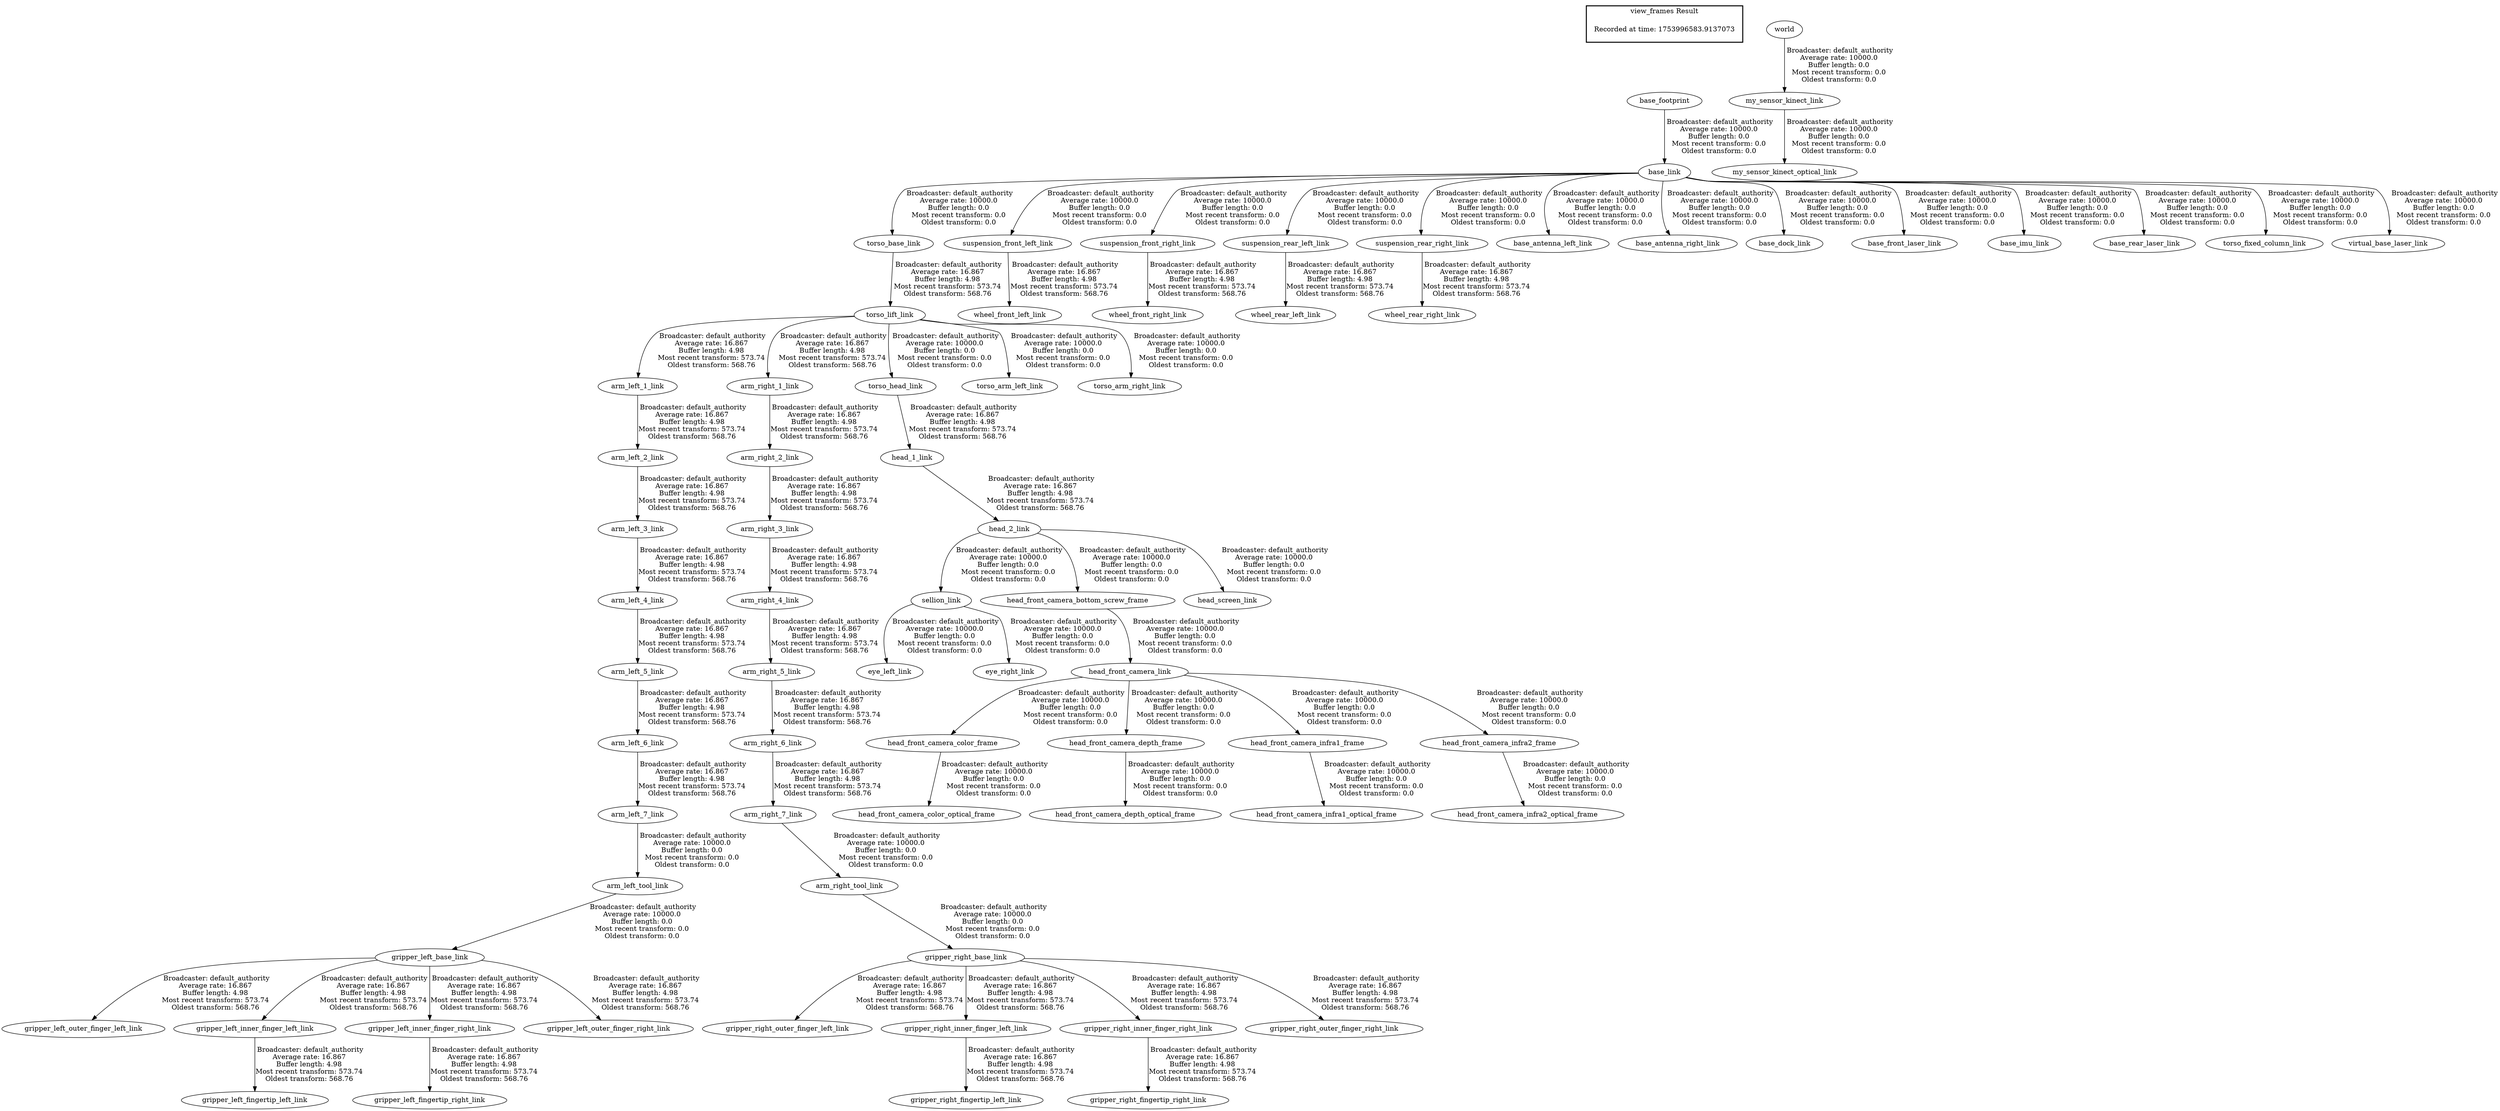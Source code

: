 digraph G {
"torso_lift_link" -> "arm_left_1_link"[label=" Broadcaster: default_authority\nAverage rate: 16.867\nBuffer length: 4.98\nMost recent transform: 573.74\nOldest transform: 568.76\n"];
"torso_base_link" -> "torso_lift_link"[label=" Broadcaster: default_authority\nAverage rate: 16.867\nBuffer length: 4.98\nMost recent transform: 573.74\nOldest transform: 568.76\n"];
"arm_left_1_link" -> "arm_left_2_link"[label=" Broadcaster: default_authority\nAverage rate: 16.867\nBuffer length: 4.98\nMost recent transform: 573.74\nOldest transform: 568.76\n"];
"arm_left_2_link" -> "arm_left_3_link"[label=" Broadcaster: default_authority\nAverage rate: 16.867\nBuffer length: 4.98\nMost recent transform: 573.74\nOldest transform: 568.76\n"];
"arm_left_3_link" -> "arm_left_4_link"[label=" Broadcaster: default_authority\nAverage rate: 16.867\nBuffer length: 4.98\nMost recent transform: 573.74\nOldest transform: 568.76\n"];
"arm_left_4_link" -> "arm_left_5_link"[label=" Broadcaster: default_authority\nAverage rate: 16.867\nBuffer length: 4.98\nMost recent transform: 573.74\nOldest transform: 568.76\n"];
"arm_left_5_link" -> "arm_left_6_link"[label=" Broadcaster: default_authority\nAverage rate: 16.867\nBuffer length: 4.98\nMost recent transform: 573.74\nOldest transform: 568.76\n"];
"arm_left_6_link" -> "arm_left_7_link"[label=" Broadcaster: default_authority\nAverage rate: 16.867\nBuffer length: 4.98\nMost recent transform: 573.74\nOldest transform: 568.76\n"];
"torso_lift_link" -> "arm_right_1_link"[label=" Broadcaster: default_authority\nAverage rate: 16.867\nBuffer length: 4.98\nMost recent transform: 573.74\nOldest transform: 568.76\n"];
"arm_right_1_link" -> "arm_right_2_link"[label=" Broadcaster: default_authority\nAverage rate: 16.867\nBuffer length: 4.98\nMost recent transform: 573.74\nOldest transform: 568.76\n"];
"arm_right_2_link" -> "arm_right_3_link"[label=" Broadcaster: default_authority\nAverage rate: 16.867\nBuffer length: 4.98\nMost recent transform: 573.74\nOldest transform: 568.76\n"];
"arm_right_3_link" -> "arm_right_4_link"[label=" Broadcaster: default_authority\nAverage rate: 16.867\nBuffer length: 4.98\nMost recent transform: 573.74\nOldest transform: 568.76\n"];
"arm_right_4_link" -> "arm_right_5_link"[label=" Broadcaster: default_authority\nAverage rate: 16.867\nBuffer length: 4.98\nMost recent transform: 573.74\nOldest transform: 568.76\n"];
"arm_right_5_link" -> "arm_right_6_link"[label=" Broadcaster: default_authority\nAverage rate: 16.867\nBuffer length: 4.98\nMost recent transform: 573.74\nOldest transform: 568.76\n"];
"arm_right_6_link" -> "arm_right_7_link"[label=" Broadcaster: default_authority\nAverage rate: 16.867\nBuffer length: 4.98\nMost recent transform: 573.74\nOldest transform: 568.76\n"];
"gripper_left_base_link" -> "gripper_left_outer_finger_left_link"[label=" Broadcaster: default_authority\nAverage rate: 16.867\nBuffer length: 4.98\nMost recent transform: 573.74\nOldest transform: 568.76\n"];
"arm_left_tool_link" -> "gripper_left_base_link"[label=" Broadcaster: default_authority\nAverage rate: 10000.0\nBuffer length: 0.0\nMost recent transform: 0.0\nOldest transform: 0.0\n"];
"gripper_left_inner_finger_left_link" -> "gripper_left_fingertip_left_link"[label=" Broadcaster: default_authority\nAverage rate: 16.867\nBuffer length: 4.98\nMost recent transform: 573.74\nOldest transform: 568.76\n"];
"gripper_left_base_link" -> "gripper_left_inner_finger_left_link"[label=" Broadcaster: default_authority\nAverage rate: 16.867\nBuffer length: 4.98\nMost recent transform: 573.74\nOldest transform: 568.76\n"];
"gripper_left_inner_finger_right_link" -> "gripper_left_fingertip_right_link"[label=" Broadcaster: default_authority\nAverage rate: 16.867\nBuffer length: 4.98\nMost recent transform: 573.74\nOldest transform: 568.76\n"];
"gripper_left_base_link" -> "gripper_left_inner_finger_right_link"[label=" Broadcaster: default_authority\nAverage rate: 16.867\nBuffer length: 4.98\nMost recent transform: 573.74\nOldest transform: 568.76\n"];
"gripper_left_base_link" -> "gripper_left_outer_finger_right_link"[label=" Broadcaster: default_authority\nAverage rate: 16.867\nBuffer length: 4.98\nMost recent transform: 573.74\nOldest transform: 568.76\n"];
"gripper_right_base_link" -> "gripper_right_outer_finger_left_link"[label=" Broadcaster: default_authority\nAverage rate: 16.867\nBuffer length: 4.98\nMost recent transform: 573.74\nOldest transform: 568.76\n"];
"arm_right_tool_link" -> "gripper_right_base_link"[label=" Broadcaster: default_authority\nAverage rate: 10000.0\nBuffer length: 0.0\nMost recent transform: 0.0\nOldest transform: 0.0\n"];
"gripper_right_inner_finger_left_link" -> "gripper_right_fingertip_left_link"[label=" Broadcaster: default_authority\nAverage rate: 16.867\nBuffer length: 4.98\nMost recent transform: 573.74\nOldest transform: 568.76\n"];
"gripper_right_base_link" -> "gripper_right_inner_finger_left_link"[label=" Broadcaster: default_authority\nAverage rate: 16.867\nBuffer length: 4.98\nMost recent transform: 573.74\nOldest transform: 568.76\n"];
"gripper_right_inner_finger_right_link" -> "gripper_right_fingertip_right_link"[label=" Broadcaster: default_authority\nAverage rate: 16.867\nBuffer length: 4.98\nMost recent transform: 573.74\nOldest transform: 568.76\n"];
"gripper_right_base_link" -> "gripper_right_inner_finger_right_link"[label=" Broadcaster: default_authority\nAverage rate: 16.867\nBuffer length: 4.98\nMost recent transform: 573.74\nOldest transform: 568.76\n"];
"gripper_right_base_link" -> "gripper_right_outer_finger_right_link"[label=" Broadcaster: default_authority\nAverage rate: 16.867\nBuffer length: 4.98\nMost recent transform: 573.74\nOldest transform: 568.76\n"];
"torso_head_link" -> "head_1_link"[label=" Broadcaster: default_authority\nAverage rate: 16.867\nBuffer length: 4.98\nMost recent transform: 573.74\nOldest transform: 568.76\n"];
"torso_lift_link" -> "torso_head_link"[label=" Broadcaster: default_authority\nAverage rate: 10000.0\nBuffer length: 0.0\nMost recent transform: 0.0\nOldest transform: 0.0\n"];
"head_1_link" -> "head_2_link"[label=" Broadcaster: default_authority\nAverage rate: 16.867\nBuffer length: 4.98\nMost recent transform: 573.74\nOldest transform: 568.76\n"];
"base_link" -> "torso_base_link"[label=" Broadcaster: default_authority\nAverage rate: 10000.0\nBuffer length: 0.0\nMost recent transform: 0.0\nOldest transform: 0.0\n"];
"suspension_front_left_link" -> "wheel_front_left_link"[label=" Broadcaster: default_authority\nAverage rate: 16.867\nBuffer length: 4.98\nMost recent transform: 573.74\nOldest transform: 568.76\n"];
"base_link" -> "suspension_front_left_link"[label=" Broadcaster: default_authority\nAverage rate: 10000.0\nBuffer length: 0.0\nMost recent transform: 0.0\nOldest transform: 0.0\n"];
"suspension_front_right_link" -> "wheel_front_right_link"[label=" Broadcaster: default_authority\nAverage rate: 16.867\nBuffer length: 4.98\nMost recent transform: 573.74\nOldest transform: 568.76\n"];
"base_link" -> "suspension_front_right_link"[label=" Broadcaster: default_authority\nAverage rate: 10000.0\nBuffer length: 0.0\nMost recent transform: 0.0\nOldest transform: 0.0\n"];
"suspension_rear_left_link" -> "wheel_rear_left_link"[label=" Broadcaster: default_authority\nAverage rate: 16.867\nBuffer length: 4.98\nMost recent transform: 573.74\nOldest transform: 568.76\n"];
"base_link" -> "suspension_rear_left_link"[label=" Broadcaster: default_authority\nAverage rate: 10000.0\nBuffer length: 0.0\nMost recent transform: 0.0\nOldest transform: 0.0\n"];
"suspension_rear_right_link" -> "wheel_rear_right_link"[label=" Broadcaster: default_authority\nAverage rate: 16.867\nBuffer length: 4.98\nMost recent transform: 573.74\nOldest transform: 568.76\n"];
"base_link" -> "suspension_rear_right_link"[label=" Broadcaster: default_authority\nAverage rate: 10000.0\nBuffer length: 0.0\nMost recent transform: 0.0\nOldest transform: 0.0\n"];
"my_sensor_kinect_link" -> "my_sensor_kinect_optical_link"[label=" Broadcaster: default_authority\nAverage rate: 10000.0\nBuffer length: 0.0\nMost recent transform: 0.0\nOldest transform: 0.0\n"];
"world" -> "my_sensor_kinect_link"[label=" Broadcaster: default_authority\nAverage rate: 10000.0\nBuffer length: 0.0\nMost recent transform: 0.0\nOldest transform: 0.0\n"];
"arm_left_7_link" -> "arm_left_tool_link"[label=" Broadcaster: default_authority\nAverage rate: 10000.0\nBuffer length: 0.0\nMost recent transform: 0.0\nOldest transform: 0.0\n"];
"arm_right_7_link" -> "arm_right_tool_link"[label=" Broadcaster: default_authority\nAverage rate: 10000.0\nBuffer length: 0.0\nMost recent transform: 0.0\nOldest transform: 0.0\n"];
"base_link" -> "base_antenna_left_link"[label=" Broadcaster: default_authority\nAverage rate: 10000.0\nBuffer length: 0.0\nMost recent transform: 0.0\nOldest transform: 0.0\n"];
"base_footprint" -> "base_link"[label=" Broadcaster: default_authority\nAverage rate: 10000.0\nBuffer length: 0.0\nMost recent transform: 0.0\nOldest transform: 0.0\n"];
"base_link" -> "base_antenna_right_link"[label=" Broadcaster: default_authority\nAverage rate: 10000.0\nBuffer length: 0.0\nMost recent transform: 0.0\nOldest transform: 0.0\n"];
"base_link" -> "base_dock_link"[label=" Broadcaster: default_authority\nAverage rate: 10000.0\nBuffer length: 0.0\nMost recent transform: 0.0\nOldest transform: 0.0\n"];
"base_link" -> "base_front_laser_link"[label=" Broadcaster: default_authority\nAverage rate: 10000.0\nBuffer length: 0.0\nMost recent transform: 0.0\nOldest transform: 0.0\n"];
"base_link" -> "base_imu_link"[label=" Broadcaster: default_authority\nAverage rate: 10000.0\nBuffer length: 0.0\nMost recent transform: 0.0\nOldest transform: 0.0\n"];
"base_link" -> "base_rear_laser_link"[label=" Broadcaster: default_authority\nAverage rate: 10000.0\nBuffer length: 0.0\nMost recent transform: 0.0\nOldest transform: 0.0\n"];
"sellion_link" -> "eye_left_link"[label=" Broadcaster: default_authority\nAverage rate: 10000.0\nBuffer length: 0.0\nMost recent transform: 0.0\nOldest transform: 0.0\n"];
"head_2_link" -> "sellion_link"[label=" Broadcaster: default_authority\nAverage rate: 10000.0\nBuffer length: 0.0\nMost recent transform: 0.0\nOldest transform: 0.0\n"];
"sellion_link" -> "eye_right_link"[label=" Broadcaster: default_authority\nAverage rate: 10000.0\nBuffer length: 0.0\nMost recent transform: 0.0\nOldest transform: 0.0\n"];
"head_front_camera_link" -> "head_front_camera_color_frame"[label=" Broadcaster: default_authority\nAverage rate: 10000.0\nBuffer length: 0.0\nMost recent transform: 0.0\nOldest transform: 0.0\n"];
"head_front_camera_bottom_screw_frame" -> "head_front_camera_link"[label=" Broadcaster: default_authority\nAverage rate: 10000.0\nBuffer length: 0.0\nMost recent transform: 0.0\nOldest transform: 0.0\n"];
"head_front_camera_color_frame" -> "head_front_camera_color_optical_frame"[label=" Broadcaster: default_authority\nAverage rate: 10000.0\nBuffer length: 0.0\nMost recent transform: 0.0\nOldest transform: 0.0\n"];
"head_front_camera_link" -> "head_front_camera_depth_frame"[label=" Broadcaster: default_authority\nAverage rate: 10000.0\nBuffer length: 0.0\nMost recent transform: 0.0\nOldest transform: 0.0\n"];
"head_front_camera_depth_frame" -> "head_front_camera_depth_optical_frame"[label=" Broadcaster: default_authority\nAverage rate: 10000.0\nBuffer length: 0.0\nMost recent transform: 0.0\nOldest transform: 0.0\n"];
"head_front_camera_link" -> "head_front_camera_infra1_frame"[label=" Broadcaster: default_authority\nAverage rate: 10000.0\nBuffer length: 0.0\nMost recent transform: 0.0\nOldest transform: 0.0\n"];
"head_front_camera_infra1_frame" -> "head_front_camera_infra1_optical_frame"[label=" Broadcaster: default_authority\nAverage rate: 10000.0\nBuffer length: 0.0\nMost recent transform: 0.0\nOldest transform: 0.0\n"];
"head_front_camera_link" -> "head_front_camera_infra2_frame"[label=" Broadcaster: default_authority\nAverage rate: 10000.0\nBuffer length: 0.0\nMost recent transform: 0.0\nOldest transform: 0.0\n"];
"head_front_camera_infra2_frame" -> "head_front_camera_infra2_optical_frame"[label=" Broadcaster: default_authority\nAverage rate: 10000.0\nBuffer length: 0.0\nMost recent transform: 0.0\nOldest transform: 0.0\n"];
"head_2_link" -> "head_front_camera_bottom_screw_frame"[label=" Broadcaster: default_authority\nAverage rate: 10000.0\nBuffer length: 0.0\nMost recent transform: 0.0\nOldest transform: 0.0\n"];
"head_2_link" -> "head_screen_link"[label=" Broadcaster: default_authority\nAverage rate: 10000.0\nBuffer length: 0.0\nMost recent transform: 0.0\nOldest transform: 0.0\n"];
"torso_lift_link" -> "torso_arm_left_link"[label=" Broadcaster: default_authority\nAverage rate: 10000.0\nBuffer length: 0.0\nMost recent transform: 0.0\nOldest transform: 0.0\n"];
"torso_lift_link" -> "torso_arm_right_link"[label=" Broadcaster: default_authority\nAverage rate: 10000.0\nBuffer length: 0.0\nMost recent transform: 0.0\nOldest transform: 0.0\n"];
"base_link" -> "torso_fixed_column_link"[label=" Broadcaster: default_authority\nAverage rate: 10000.0\nBuffer length: 0.0\nMost recent transform: 0.0\nOldest transform: 0.0\n"];
"base_link" -> "virtual_base_laser_link"[label=" Broadcaster: default_authority\nAverage rate: 10000.0\nBuffer length: 0.0\nMost recent transform: 0.0\nOldest transform: 0.0\n"];
edge [style=invis];
 subgraph cluster_legend { style=bold; color=black; label ="view_frames Result";
"Recorded at time: 1753996583.9137073"[ shape=plaintext ] ;
}->"base_footprint";
}